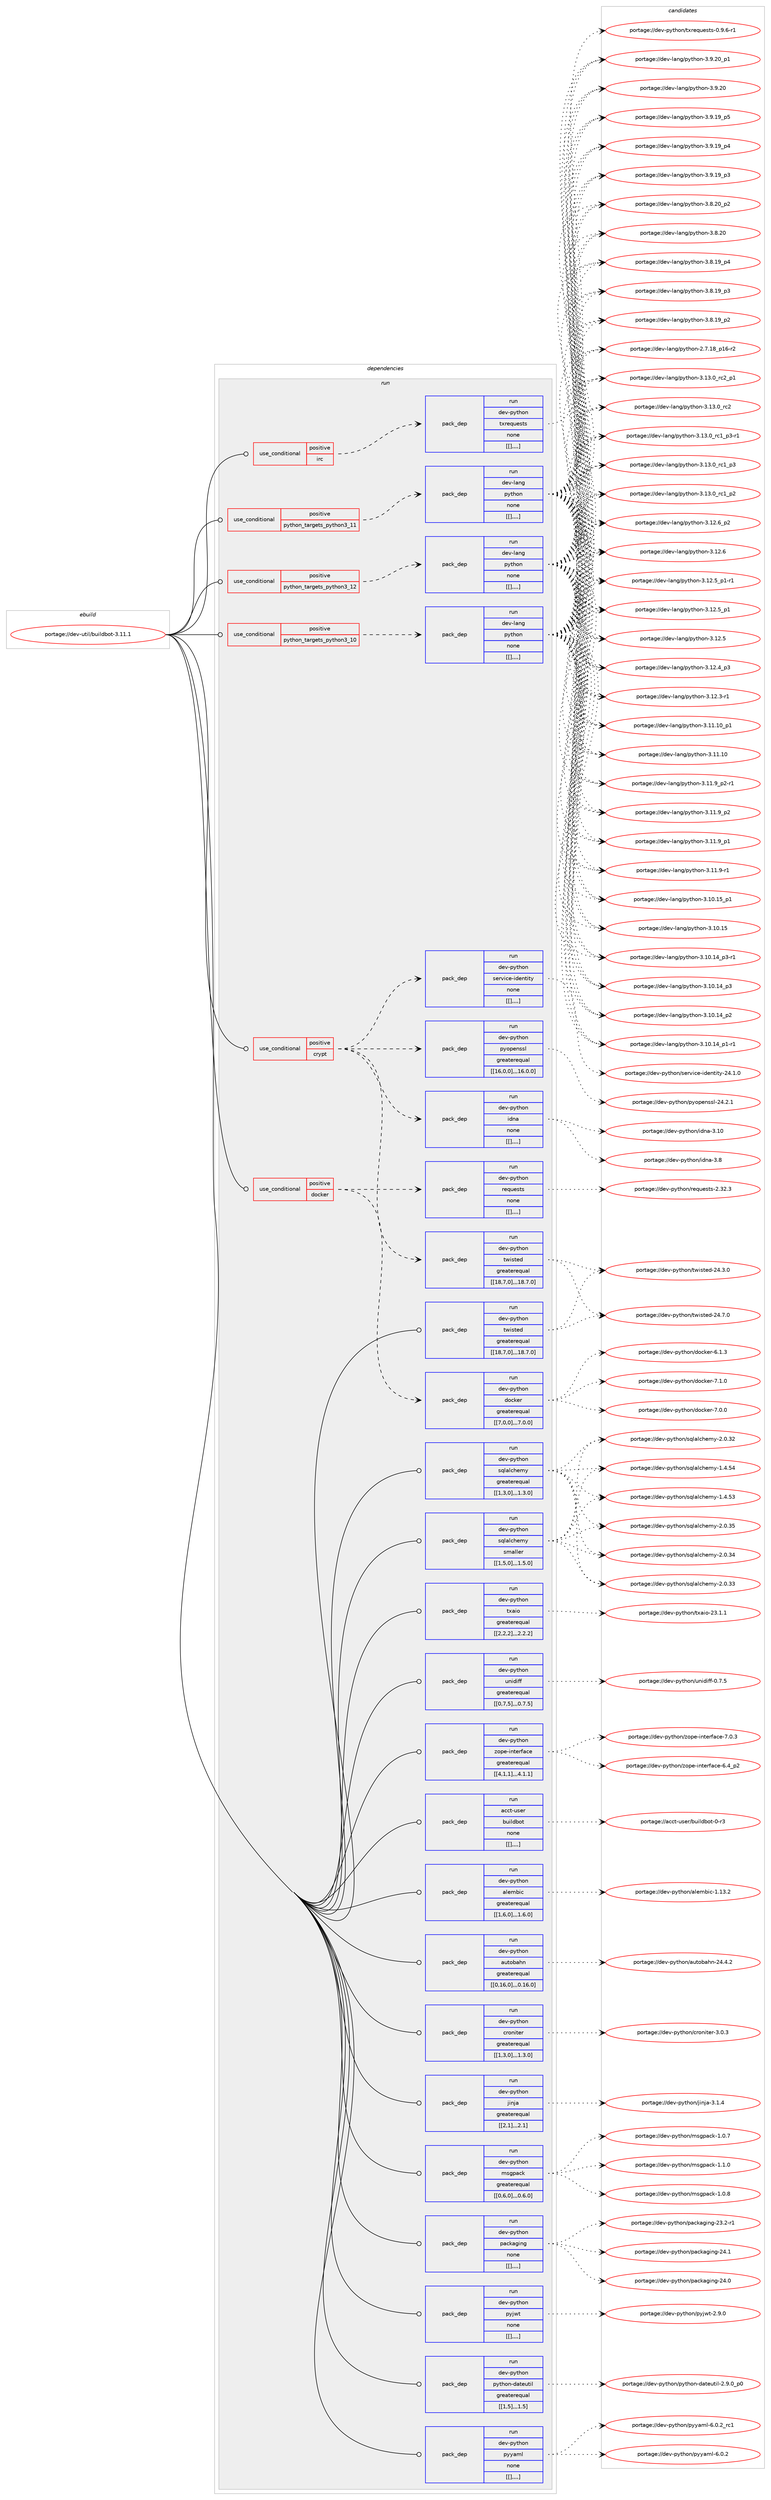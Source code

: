 digraph prolog {

# *************
# Graph options
# *************

newrank=true;
concentrate=true;
compound=true;
graph [rankdir=LR,fontname=Helvetica,fontsize=10,ranksep=1.5];#, ranksep=2.5, nodesep=0.2];
edge  [arrowhead=vee];
node  [fontname=Helvetica,fontsize=10];

# **********
# The ebuild
# **********

subgraph cluster_leftcol {
color=gray;
label=<<i>ebuild</i>>;
id [label="portage://dev-util/buildbot-3.11.1", color=red, width=4, href="../dev-util/buildbot-3.11.1.svg"];
}

# ****************
# The dependencies
# ****************

subgraph cluster_midcol {
color=gray;
label=<<i>dependencies</i>>;
subgraph cluster_compile {
fillcolor="#eeeeee";
style=filled;
label=<<i>compile</i>>;
}
subgraph cluster_compileandrun {
fillcolor="#eeeeee";
style=filled;
label=<<i>compile and run</i>>;
}
subgraph cluster_run {
fillcolor="#eeeeee";
style=filled;
label=<<i>run</i>>;
subgraph cond61872 {
dependency216106 [label=<<TABLE BORDER="0" CELLBORDER="1" CELLSPACING="0" CELLPADDING="4"><TR><TD ROWSPAN="3" CELLPADDING="10">use_conditional</TD></TR><TR><TD>positive</TD></TR><TR><TD>crypt</TD></TR></TABLE>>, shape=none, color=red];
subgraph pack152838 {
dependency216107 [label=<<TABLE BORDER="0" CELLBORDER="1" CELLSPACING="0" CELLPADDING="4" WIDTH="220"><TR><TD ROWSPAN="6" CELLPADDING="30">pack_dep</TD></TR><TR><TD WIDTH="110">run</TD></TR><TR><TD>dev-python</TD></TR><TR><TD>pyopenssl</TD></TR><TR><TD>greaterequal</TD></TR><TR><TD>[[16,0,0],,,16.0.0]</TD></TR></TABLE>>, shape=none, color=blue];
}
dependency216106:e -> dependency216107:w [weight=20,style="dashed",arrowhead="vee"];
subgraph pack152839 {
dependency216108 [label=<<TABLE BORDER="0" CELLBORDER="1" CELLSPACING="0" CELLPADDING="4" WIDTH="220"><TR><TD ROWSPAN="6" CELLPADDING="30">pack_dep</TD></TR><TR><TD WIDTH="110">run</TD></TR><TR><TD>dev-python</TD></TR><TR><TD>service-identity</TD></TR><TR><TD>none</TD></TR><TR><TD>[[],,,,]</TD></TR></TABLE>>, shape=none, color=blue];
}
dependency216106:e -> dependency216108:w [weight=20,style="dashed",arrowhead="vee"];
subgraph pack152840 {
dependency216109 [label=<<TABLE BORDER="0" CELLBORDER="1" CELLSPACING="0" CELLPADDING="4" WIDTH="220"><TR><TD ROWSPAN="6" CELLPADDING="30">pack_dep</TD></TR><TR><TD WIDTH="110">run</TD></TR><TR><TD>dev-python</TD></TR><TR><TD>twisted</TD></TR><TR><TD>greaterequal</TD></TR><TR><TD>[[18,7,0],,,18.7.0]</TD></TR></TABLE>>, shape=none, color=blue];
}
dependency216106:e -> dependency216109:w [weight=20,style="dashed",arrowhead="vee"];
subgraph pack152841 {
dependency216110 [label=<<TABLE BORDER="0" CELLBORDER="1" CELLSPACING="0" CELLPADDING="4" WIDTH="220"><TR><TD ROWSPAN="6" CELLPADDING="30">pack_dep</TD></TR><TR><TD WIDTH="110">run</TD></TR><TR><TD>dev-python</TD></TR><TR><TD>idna</TD></TR><TR><TD>none</TD></TR><TR><TD>[[],,,,]</TD></TR></TABLE>>, shape=none, color=blue];
}
dependency216106:e -> dependency216110:w [weight=20,style="dashed",arrowhead="vee"];
}
id:e -> dependency216106:w [weight=20,style="solid",arrowhead="odot"];
subgraph cond61873 {
dependency216111 [label=<<TABLE BORDER="0" CELLBORDER="1" CELLSPACING="0" CELLPADDING="4"><TR><TD ROWSPAN="3" CELLPADDING="10">use_conditional</TD></TR><TR><TD>positive</TD></TR><TR><TD>docker</TD></TR></TABLE>>, shape=none, color=red];
subgraph pack152842 {
dependency216112 [label=<<TABLE BORDER="0" CELLBORDER="1" CELLSPACING="0" CELLPADDING="4" WIDTH="220"><TR><TD ROWSPAN="6" CELLPADDING="30">pack_dep</TD></TR><TR><TD WIDTH="110">run</TD></TR><TR><TD>dev-python</TD></TR><TR><TD>docker</TD></TR><TR><TD>greaterequal</TD></TR><TR><TD>[[7,0,0],,,7.0.0]</TD></TR></TABLE>>, shape=none, color=blue];
}
dependency216111:e -> dependency216112:w [weight=20,style="dashed",arrowhead="vee"];
subgraph pack152843 {
dependency216113 [label=<<TABLE BORDER="0" CELLBORDER="1" CELLSPACING="0" CELLPADDING="4" WIDTH="220"><TR><TD ROWSPAN="6" CELLPADDING="30">pack_dep</TD></TR><TR><TD WIDTH="110">run</TD></TR><TR><TD>dev-python</TD></TR><TR><TD>requests</TD></TR><TR><TD>none</TD></TR><TR><TD>[[],,,,]</TD></TR></TABLE>>, shape=none, color=blue];
}
dependency216111:e -> dependency216113:w [weight=20,style="dashed",arrowhead="vee"];
}
id:e -> dependency216111:w [weight=20,style="solid",arrowhead="odot"];
subgraph cond61874 {
dependency216114 [label=<<TABLE BORDER="0" CELLBORDER="1" CELLSPACING="0" CELLPADDING="4"><TR><TD ROWSPAN="3" CELLPADDING="10">use_conditional</TD></TR><TR><TD>positive</TD></TR><TR><TD>irc</TD></TR></TABLE>>, shape=none, color=red];
subgraph pack152844 {
dependency216115 [label=<<TABLE BORDER="0" CELLBORDER="1" CELLSPACING="0" CELLPADDING="4" WIDTH="220"><TR><TD ROWSPAN="6" CELLPADDING="30">pack_dep</TD></TR><TR><TD WIDTH="110">run</TD></TR><TR><TD>dev-python</TD></TR><TR><TD>txrequests</TD></TR><TR><TD>none</TD></TR><TR><TD>[[],,,,]</TD></TR></TABLE>>, shape=none, color=blue];
}
dependency216114:e -> dependency216115:w [weight=20,style="dashed",arrowhead="vee"];
}
id:e -> dependency216114:w [weight=20,style="solid",arrowhead="odot"];
subgraph cond61875 {
dependency216116 [label=<<TABLE BORDER="0" CELLBORDER="1" CELLSPACING="0" CELLPADDING="4"><TR><TD ROWSPAN="3" CELLPADDING="10">use_conditional</TD></TR><TR><TD>positive</TD></TR><TR><TD>python_targets_python3_10</TD></TR></TABLE>>, shape=none, color=red];
subgraph pack152845 {
dependency216117 [label=<<TABLE BORDER="0" CELLBORDER="1" CELLSPACING="0" CELLPADDING="4" WIDTH="220"><TR><TD ROWSPAN="6" CELLPADDING="30">pack_dep</TD></TR><TR><TD WIDTH="110">run</TD></TR><TR><TD>dev-lang</TD></TR><TR><TD>python</TD></TR><TR><TD>none</TD></TR><TR><TD>[[],,,,]</TD></TR></TABLE>>, shape=none, color=blue];
}
dependency216116:e -> dependency216117:w [weight=20,style="dashed",arrowhead="vee"];
}
id:e -> dependency216116:w [weight=20,style="solid",arrowhead="odot"];
subgraph cond61876 {
dependency216118 [label=<<TABLE BORDER="0" CELLBORDER="1" CELLSPACING="0" CELLPADDING="4"><TR><TD ROWSPAN="3" CELLPADDING="10">use_conditional</TD></TR><TR><TD>positive</TD></TR><TR><TD>python_targets_python3_11</TD></TR></TABLE>>, shape=none, color=red];
subgraph pack152846 {
dependency216119 [label=<<TABLE BORDER="0" CELLBORDER="1" CELLSPACING="0" CELLPADDING="4" WIDTH="220"><TR><TD ROWSPAN="6" CELLPADDING="30">pack_dep</TD></TR><TR><TD WIDTH="110">run</TD></TR><TR><TD>dev-lang</TD></TR><TR><TD>python</TD></TR><TR><TD>none</TD></TR><TR><TD>[[],,,,]</TD></TR></TABLE>>, shape=none, color=blue];
}
dependency216118:e -> dependency216119:w [weight=20,style="dashed",arrowhead="vee"];
}
id:e -> dependency216118:w [weight=20,style="solid",arrowhead="odot"];
subgraph cond61877 {
dependency216120 [label=<<TABLE BORDER="0" CELLBORDER="1" CELLSPACING="0" CELLPADDING="4"><TR><TD ROWSPAN="3" CELLPADDING="10">use_conditional</TD></TR><TR><TD>positive</TD></TR><TR><TD>python_targets_python3_12</TD></TR></TABLE>>, shape=none, color=red];
subgraph pack152847 {
dependency216121 [label=<<TABLE BORDER="0" CELLBORDER="1" CELLSPACING="0" CELLPADDING="4" WIDTH="220"><TR><TD ROWSPAN="6" CELLPADDING="30">pack_dep</TD></TR><TR><TD WIDTH="110">run</TD></TR><TR><TD>dev-lang</TD></TR><TR><TD>python</TD></TR><TR><TD>none</TD></TR><TR><TD>[[],,,,]</TD></TR></TABLE>>, shape=none, color=blue];
}
dependency216120:e -> dependency216121:w [weight=20,style="dashed",arrowhead="vee"];
}
id:e -> dependency216120:w [weight=20,style="solid",arrowhead="odot"];
subgraph pack152848 {
dependency216122 [label=<<TABLE BORDER="0" CELLBORDER="1" CELLSPACING="0" CELLPADDING="4" WIDTH="220"><TR><TD ROWSPAN="6" CELLPADDING="30">pack_dep</TD></TR><TR><TD WIDTH="110">run</TD></TR><TR><TD>acct-user</TD></TR><TR><TD>buildbot</TD></TR><TR><TD>none</TD></TR><TR><TD>[[],,,,]</TD></TR></TABLE>>, shape=none, color=blue];
}
id:e -> dependency216122:w [weight=20,style="solid",arrowhead="odot"];
subgraph pack152849 {
dependency216123 [label=<<TABLE BORDER="0" CELLBORDER="1" CELLSPACING="0" CELLPADDING="4" WIDTH="220"><TR><TD ROWSPAN="6" CELLPADDING="30">pack_dep</TD></TR><TR><TD WIDTH="110">run</TD></TR><TR><TD>dev-python</TD></TR><TR><TD>alembic</TD></TR><TR><TD>greaterequal</TD></TR><TR><TD>[[1,6,0],,,1.6.0]</TD></TR></TABLE>>, shape=none, color=blue];
}
id:e -> dependency216123:w [weight=20,style="solid",arrowhead="odot"];
subgraph pack152850 {
dependency216124 [label=<<TABLE BORDER="0" CELLBORDER="1" CELLSPACING="0" CELLPADDING="4" WIDTH="220"><TR><TD ROWSPAN="6" CELLPADDING="30">pack_dep</TD></TR><TR><TD WIDTH="110">run</TD></TR><TR><TD>dev-python</TD></TR><TR><TD>autobahn</TD></TR><TR><TD>greaterequal</TD></TR><TR><TD>[[0,16,0],,,0.16.0]</TD></TR></TABLE>>, shape=none, color=blue];
}
id:e -> dependency216124:w [weight=20,style="solid",arrowhead="odot"];
subgraph pack152851 {
dependency216125 [label=<<TABLE BORDER="0" CELLBORDER="1" CELLSPACING="0" CELLPADDING="4" WIDTH="220"><TR><TD ROWSPAN="6" CELLPADDING="30">pack_dep</TD></TR><TR><TD WIDTH="110">run</TD></TR><TR><TD>dev-python</TD></TR><TR><TD>croniter</TD></TR><TR><TD>greaterequal</TD></TR><TR><TD>[[1,3,0],,,1.3.0]</TD></TR></TABLE>>, shape=none, color=blue];
}
id:e -> dependency216125:w [weight=20,style="solid",arrowhead="odot"];
subgraph pack152852 {
dependency216126 [label=<<TABLE BORDER="0" CELLBORDER="1" CELLSPACING="0" CELLPADDING="4" WIDTH="220"><TR><TD ROWSPAN="6" CELLPADDING="30">pack_dep</TD></TR><TR><TD WIDTH="110">run</TD></TR><TR><TD>dev-python</TD></TR><TR><TD>jinja</TD></TR><TR><TD>greaterequal</TD></TR><TR><TD>[[2,1],,,2.1]</TD></TR></TABLE>>, shape=none, color=blue];
}
id:e -> dependency216126:w [weight=20,style="solid",arrowhead="odot"];
subgraph pack152853 {
dependency216127 [label=<<TABLE BORDER="0" CELLBORDER="1" CELLSPACING="0" CELLPADDING="4" WIDTH="220"><TR><TD ROWSPAN="6" CELLPADDING="30">pack_dep</TD></TR><TR><TD WIDTH="110">run</TD></TR><TR><TD>dev-python</TD></TR><TR><TD>msgpack</TD></TR><TR><TD>greaterequal</TD></TR><TR><TD>[[0,6,0],,,0.6.0]</TD></TR></TABLE>>, shape=none, color=blue];
}
id:e -> dependency216127:w [weight=20,style="solid",arrowhead="odot"];
subgraph pack152854 {
dependency216128 [label=<<TABLE BORDER="0" CELLBORDER="1" CELLSPACING="0" CELLPADDING="4" WIDTH="220"><TR><TD ROWSPAN="6" CELLPADDING="30">pack_dep</TD></TR><TR><TD WIDTH="110">run</TD></TR><TR><TD>dev-python</TD></TR><TR><TD>packaging</TD></TR><TR><TD>none</TD></TR><TR><TD>[[],,,,]</TD></TR></TABLE>>, shape=none, color=blue];
}
id:e -> dependency216128:w [weight=20,style="solid",arrowhead="odot"];
subgraph pack152855 {
dependency216129 [label=<<TABLE BORDER="0" CELLBORDER="1" CELLSPACING="0" CELLPADDING="4" WIDTH="220"><TR><TD ROWSPAN="6" CELLPADDING="30">pack_dep</TD></TR><TR><TD WIDTH="110">run</TD></TR><TR><TD>dev-python</TD></TR><TR><TD>pyjwt</TD></TR><TR><TD>none</TD></TR><TR><TD>[[],,,,]</TD></TR></TABLE>>, shape=none, color=blue];
}
id:e -> dependency216129:w [weight=20,style="solid",arrowhead="odot"];
subgraph pack152856 {
dependency216130 [label=<<TABLE BORDER="0" CELLBORDER="1" CELLSPACING="0" CELLPADDING="4" WIDTH="220"><TR><TD ROWSPAN="6" CELLPADDING="30">pack_dep</TD></TR><TR><TD WIDTH="110">run</TD></TR><TR><TD>dev-python</TD></TR><TR><TD>python-dateutil</TD></TR><TR><TD>greaterequal</TD></TR><TR><TD>[[1,5],,,1.5]</TD></TR></TABLE>>, shape=none, color=blue];
}
id:e -> dependency216130:w [weight=20,style="solid",arrowhead="odot"];
subgraph pack152857 {
dependency216131 [label=<<TABLE BORDER="0" CELLBORDER="1" CELLSPACING="0" CELLPADDING="4" WIDTH="220"><TR><TD ROWSPAN="6" CELLPADDING="30">pack_dep</TD></TR><TR><TD WIDTH="110">run</TD></TR><TR><TD>dev-python</TD></TR><TR><TD>pyyaml</TD></TR><TR><TD>none</TD></TR><TR><TD>[[],,,,]</TD></TR></TABLE>>, shape=none, color=blue];
}
id:e -> dependency216131:w [weight=20,style="solid",arrowhead="odot"];
subgraph pack152858 {
dependency216132 [label=<<TABLE BORDER="0" CELLBORDER="1" CELLSPACING="0" CELLPADDING="4" WIDTH="220"><TR><TD ROWSPAN="6" CELLPADDING="30">pack_dep</TD></TR><TR><TD WIDTH="110">run</TD></TR><TR><TD>dev-python</TD></TR><TR><TD>sqlalchemy</TD></TR><TR><TD>greaterequal</TD></TR><TR><TD>[[1,3,0],,,1.3.0]</TD></TR></TABLE>>, shape=none, color=blue];
}
id:e -> dependency216132:w [weight=20,style="solid",arrowhead="odot"];
subgraph pack152859 {
dependency216133 [label=<<TABLE BORDER="0" CELLBORDER="1" CELLSPACING="0" CELLPADDING="4" WIDTH="220"><TR><TD ROWSPAN="6" CELLPADDING="30">pack_dep</TD></TR><TR><TD WIDTH="110">run</TD></TR><TR><TD>dev-python</TD></TR><TR><TD>sqlalchemy</TD></TR><TR><TD>smaller</TD></TR><TR><TD>[[1,5,0],,,1.5.0]</TD></TR></TABLE>>, shape=none, color=blue];
}
id:e -> dependency216133:w [weight=20,style="solid",arrowhead="odot"];
subgraph pack152860 {
dependency216134 [label=<<TABLE BORDER="0" CELLBORDER="1" CELLSPACING="0" CELLPADDING="4" WIDTH="220"><TR><TD ROWSPAN="6" CELLPADDING="30">pack_dep</TD></TR><TR><TD WIDTH="110">run</TD></TR><TR><TD>dev-python</TD></TR><TR><TD>twisted</TD></TR><TR><TD>greaterequal</TD></TR><TR><TD>[[18,7,0],,,18.7.0]</TD></TR></TABLE>>, shape=none, color=blue];
}
id:e -> dependency216134:w [weight=20,style="solid",arrowhead="odot"];
subgraph pack152861 {
dependency216135 [label=<<TABLE BORDER="0" CELLBORDER="1" CELLSPACING="0" CELLPADDING="4" WIDTH="220"><TR><TD ROWSPAN="6" CELLPADDING="30">pack_dep</TD></TR><TR><TD WIDTH="110">run</TD></TR><TR><TD>dev-python</TD></TR><TR><TD>txaio</TD></TR><TR><TD>greaterequal</TD></TR><TR><TD>[[2,2,2],,,2.2.2]</TD></TR></TABLE>>, shape=none, color=blue];
}
id:e -> dependency216135:w [weight=20,style="solid",arrowhead="odot"];
subgraph pack152862 {
dependency216136 [label=<<TABLE BORDER="0" CELLBORDER="1" CELLSPACING="0" CELLPADDING="4" WIDTH="220"><TR><TD ROWSPAN="6" CELLPADDING="30">pack_dep</TD></TR><TR><TD WIDTH="110">run</TD></TR><TR><TD>dev-python</TD></TR><TR><TD>unidiff</TD></TR><TR><TD>greaterequal</TD></TR><TR><TD>[[0,7,5],,,0.7.5]</TD></TR></TABLE>>, shape=none, color=blue];
}
id:e -> dependency216136:w [weight=20,style="solid",arrowhead="odot"];
subgraph pack152863 {
dependency216137 [label=<<TABLE BORDER="0" CELLBORDER="1" CELLSPACING="0" CELLPADDING="4" WIDTH="220"><TR><TD ROWSPAN="6" CELLPADDING="30">pack_dep</TD></TR><TR><TD WIDTH="110">run</TD></TR><TR><TD>dev-python</TD></TR><TR><TD>zope-interface</TD></TR><TR><TD>greaterequal</TD></TR><TR><TD>[[4,1,1],,,4.1.1]</TD></TR></TABLE>>, shape=none, color=blue];
}
id:e -> dependency216137:w [weight=20,style="solid",arrowhead="odot"];
}
}

# **************
# The candidates
# **************

subgraph cluster_choices {
rank=same;
color=gray;
label=<<i>candidates</i>>;

subgraph choice152838 {
color=black;
nodesep=1;
choice100101118451121211161041111104711212111111210111011511510845505246504649 [label="portage://dev-python/pyopenssl-24.2.1", color=red, width=4,href="../dev-python/pyopenssl-24.2.1.svg"];
dependency216107:e -> choice100101118451121211161041111104711212111111210111011511510845505246504649:w [style=dotted,weight="100"];
}
subgraph choice152839 {
color=black;
nodesep=1;
choice1001011184511212111610411111047115101114118105991014510510010111011610511612145505246494648 [label="portage://dev-python/service-identity-24.1.0", color=red, width=4,href="../dev-python/service-identity-24.1.0.svg"];
dependency216108:e -> choice1001011184511212111610411111047115101114118105991014510510010111011610511612145505246494648:w [style=dotted,weight="100"];
}
subgraph choice152840 {
color=black;
nodesep=1;
choice100101118451121211161041111104711611910511511610110045505246554648 [label="portage://dev-python/twisted-24.7.0", color=red, width=4,href="../dev-python/twisted-24.7.0.svg"];
choice100101118451121211161041111104711611910511511610110045505246514648 [label="portage://dev-python/twisted-24.3.0", color=red, width=4,href="../dev-python/twisted-24.3.0.svg"];
dependency216109:e -> choice100101118451121211161041111104711611910511511610110045505246554648:w [style=dotted,weight="100"];
dependency216109:e -> choice100101118451121211161041111104711611910511511610110045505246514648:w [style=dotted,weight="100"];
}
subgraph choice152841 {
color=black;
nodesep=1;
choice1001011184511212111610411111047105100110974551464948 [label="portage://dev-python/idna-3.10", color=red, width=4,href="../dev-python/idna-3.10.svg"];
choice10010111845112121116104111110471051001109745514656 [label="portage://dev-python/idna-3.8", color=red, width=4,href="../dev-python/idna-3.8.svg"];
dependency216110:e -> choice1001011184511212111610411111047105100110974551464948:w [style=dotted,weight="100"];
dependency216110:e -> choice10010111845112121116104111110471051001109745514656:w [style=dotted,weight="100"];
}
subgraph choice152842 {
color=black;
nodesep=1;
choice100101118451121211161041111104710011199107101114455546494648 [label="portage://dev-python/docker-7.1.0", color=red, width=4,href="../dev-python/docker-7.1.0.svg"];
choice100101118451121211161041111104710011199107101114455546484648 [label="portage://dev-python/docker-7.0.0", color=red, width=4,href="../dev-python/docker-7.0.0.svg"];
choice100101118451121211161041111104710011199107101114455446494651 [label="portage://dev-python/docker-6.1.3", color=red, width=4,href="../dev-python/docker-6.1.3.svg"];
dependency216112:e -> choice100101118451121211161041111104710011199107101114455546494648:w [style=dotted,weight="100"];
dependency216112:e -> choice100101118451121211161041111104710011199107101114455546484648:w [style=dotted,weight="100"];
dependency216112:e -> choice100101118451121211161041111104710011199107101114455446494651:w [style=dotted,weight="100"];
}
subgraph choice152843 {
color=black;
nodesep=1;
choice100101118451121211161041111104711410111311710111511611545504651504651 [label="portage://dev-python/requests-2.32.3", color=red, width=4,href="../dev-python/requests-2.32.3.svg"];
dependency216113:e -> choice100101118451121211161041111104711410111311710111511611545504651504651:w [style=dotted,weight="100"];
}
subgraph choice152844 {
color=black;
nodesep=1;
choice10010111845112121116104111110471161201141011131171011151161154548465746544511449 [label="portage://dev-python/txrequests-0.9.6-r1", color=red, width=4,href="../dev-python/txrequests-0.9.6-r1.svg"];
dependency216115:e -> choice10010111845112121116104111110471161201141011131171011151161154548465746544511449:w [style=dotted,weight="100"];
}
subgraph choice152845 {
color=black;
nodesep=1;
choice100101118451089711010347112121116104111110455146495146489511499509511249 [label="portage://dev-lang/python-3.13.0_rc2_p1", color=red, width=4,href="../dev-lang/python-3.13.0_rc2_p1.svg"];
choice10010111845108971101034711212111610411111045514649514648951149950 [label="portage://dev-lang/python-3.13.0_rc2", color=red, width=4,href="../dev-lang/python-3.13.0_rc2.svg"];
choice1001011184510897110103471121211161041111104551464951464895114994995112514511449 [label="portage://dev-lang/python-3.13.0_rc1_p3-r1", color=red, width=4,href="../dev-lang/python-3.13.0_rc1_p3-r1.svg"];
choice100101118451089711010347112121116104111110455146495146489511499499511251 [label="portage://dev-lang/python-3.13.0_rc1_p3", color=red, width=4,href="../dev-lang/python-3.13.0_rc1_p3.svg"];
choice100101118451089711010347112121116104111110455146495146489511499499511250 [label="portage://dev-lang/python-3.13.0_rc1_p2", color=red, width=4,href="../dev-lang/python-3.13.0_rc1_p2.svg"];
choice100101118451089711010347112121116104111110455146495046549511250 [label="portage://dev-lang/python-3.12.6_p2", color=red, width=4,href="../dev-lang/python-3.12.6_p2.svg"];
choice10010111845108971101034711212111610411111045514649504654 [label="portage://dev-lang/python-3.12.6", color=red, width=4,href="../dev-lang/python-3.12.6.svg"];
choice1001011184510897110103471121211161041111104551464950465395112494511449 [label="portage://dev-lang/python-3.12.5_p1-r1", color=red, width=4,href="../dev-lang/python-3.12.5_p1-r1.svg"];
choice100101118451089711010347112121116104111110455146495046539511249 [label="portage://dev-lang/python-3.12.5_p1", color=red, width=4,href="../dev-lang/python-3.12.5_p1.svg"];
choice10010111845108971101034711212111610411111045514649504653 [label="portage://dev-lang/python-3.12.5", color=red, width=4,href="../dev-lang/python-3.12.5.svg"];
choice100101118451089711010347112121116104111110455146495046529511251 [label="portage://dev-lang/python-3.12.4_p3", color=red, width=4,href="../dev-lang/python-3.12.4_p3.svg"];
choice100101118451089711010347112121116104111110455146495046514511449 [label="portage://dev-lang/python-3.12.3-r1", color=red, width=4,href="../dev-lang/python-3.12.3-r1.svg"];
choice10010111845108971101034711212111610411111045514649494649489511249 [label="portage://dev-lang/python-3.11.10_p1", color=red, width=4,href="../dev-lang/python-3.11.10_p1.svg"];
choice1001011184510897110103471121211161041111104551464949464948 [label="portage://dev-lang/python-3.11.10", color=red, width=4,href="../dev-lang/python-3.11.10.svg"];
choice1001011184510897110103471121211161041111104551464949465795112504511449 [label="portage://dev-lang/python-3.11.9_p2-r1", color=red, width=4,href="../dev-lang/python-3.11.9_p2-r1.svg"];
choice100101118451089711010347112121116104111110455146494946579511250 [label="portage://dev-lang/python-3.11.9_p2", color=red, width=4,href="../dev-lang/python-3.11.9_p2.svg"];
choice100101118451089711010347112121116104111110455146494946579511249 [label="portage://dev-lang/python-3.11.9_p1", color=red, width=4,href="../dev-lang/python-3.11.9_p1.svg"];
choice100101118451089711010347112121116104111110455146494946574511449 [label="portage://dev-lang/python-3.11.9-r1", color=red, width=4,href="../dev-lang/python-3.11.9-r1.svg"];
choice10010111845108971101034711212111610411111045514649484649539511249 [label="portage://dev-lang/python-3.10.15_p1", color=red, width=4,href="../dev-lang/python-3.10.15_p1.svg"];
choice1001011184510897110103471121211161041111104551464948464953 [label="portage://dev-lang/python-3.10.15", color=red, width=4,href="../dev-lang/python-3.10.15.svg"];
choice100101118451089711010347112121116104111110455146494846495295112514511449 [label="portage://dev-lang/python-3.10.14_p3-r1", color=red, width=4,href="../dev-lang/python-3.10.14_p3-r1.svg"];
choice10010111845108971101034711212111610411111045514649484649529511251 [label="portage://dev-lang/python-3.10.14_p3", color=red, width=4,href="../dev-lang/python-3.10.14_p3.svg"];
choice10010111845108971101034711212111610411111045514649484649529511250 [label="portage://dev-lang/python-3.10.14_p2", color=red, width=4,href="../dev-lang/python-3.10.14_p2.svg"];
choice100101118451089711010347112121116104111110455146494846495295112494511449 [label="portage://dev-lang/python-3.10.14_p1-r1", color=red, width=4,href="../dev-lang/python-3.10.14_p1-r1.svg"];
choice100101118451089711010347112121116104111110455146574650489511249 [label="portage://dev-lang/python-3.9.20_p1", color=red, width=4,href="../dev-lang/python-3.9.20_p1.svg"];
choice10010111845108971101034711212111610411111045514657465048 [label="portage://dev-lang/python-3.9.20", color=red, width=4,href="../dev-lang/python-3.9.20.svg"];
choice100101118451089711010347112121116104111110455146574649579511253 [label="portage://dev-lang/python-3.9.19_p5", color=red, width=4,href="../dev-lang/python-3.9.19_p5.svg"];
choice100101118451089711010347112121116104111110455146574649579511252 [label="portage://dev-lang/python-3.9.19_p4", color=red, width=4,href="../dev-lang/python-3.9.19_p4.svg"];
choice100101118451089711010347112121116104111110455146574649579511251 [label="portage://dev-lang/python-3.9.19_p3", color=red, width=4,href="../dev-lang/python-3.9.19_p3.svg"];
choice100101118451089711010347112121116104111110455146564650489511250 [label="portage://dev-lang/python-3.8.20_p2", color=red, width=4,href="../dev-lang/python-3.8.20_p2.svg"];
choice10010111845108971101034711212111610411111045514656465048 [label="portage://dev-lang/python-3.8.20", color=red, width=4,href="../dev-lang/python-3.8.20.svg"];
choice100101118451089711010347112121116104111110455146564649579511252 [label="portage://dev-lang/python-3.8.19_p4", color=red, width=4,href="../dev-lang/python-3.8.19_p4.svg"];
choice100101118451089711010347112121116104111110455146564649579511251 [label="portage://dev-lang/python-3.8.19_p3", color=red, width=4,href="../dev-lang/python-3.8.19_p3.svg"];
choice100101118451089711010347112121116104111110455146564649579511250 [label="portage://dev-lang/python-3.8.19_p2", color=red, width=4,href="../dev-lang/python-3.8.19_p2.svg"];
choice100101118451089711010347112121116104111110455046554649569511249544511450 [label="portage://dev-lang/python-2.7.18_p16-r2", color=red, width=4,href="../dev-lang/python-2.7.18_p16-r2.svg"];
dependency216117:e -> choice100101118451089711010347112121116104111110455146495146489511499509511249:w [style=dotted,weight="100"];
dependency216117:e -> choice10010111845108971101034711212111610411111045514649514648951149950:w [style=dotted,weight="100"];
dependency216117:e -> choice1001011184510897110103471121211161041111104551464951464895114994995112514511449:w [style=dotted,weight="100"];
dependency216117:e -> choice100101118451089711010347112121116104111110455146495146489511499499511251:w [style=dotted,weight="100"];
dependency216117:e -> choice100101118451089711010347112121116104111110455146495146489511499499511250:w [style=dotted,weight="100"];
dependency216117:e -> choice100101118451089711010347112121116104111110455146495046549511250:w [style=dotted,weight="100"];
dependency216117:e -> choice10010111845108971101034711212111610411111045514649504654:w [style=dotted,weight="100"];
dependency216117:e -> choice1001011184510897110103471121211161041111104551464950465395112494511449:w [style=dotted,weight="100"];
dependency216117:e -> choice100101118451089711010347112121116104111110455146495046539511249:w [style=dotted,weight="100"];
dependency216117:e -> choice10010111845108971101034711212111610411111045514649504653:w [style=dotted,weight="100"];
dependency216117:e -> choice100101118451089711010347112121116104111110455146495046529511251:w [style=dotted,weight="100"];
dependency216117:e -> choice100101118451089711010347112121116104111110455146495046514511449:w [style=dotted,weight="100"];
dependency216117:e -> choice10010111845108971101034711212111610411111045514649494649489511249:w [style=dotted,weight="100"];
dependency216117:e -> choice1001011184510897110103471121211161041111104551464949464948:w [style=dotted,weight="100"];
dependency216117:e -> choice1001011184510897110103471121211161041111104551464949465795112504511449:w [style=dotted,weight="100"];
dependency216117:e -> choice100101118451089711010347112121116104111110455146494946579511250:w [style=dotted,weight="100"];
dependency216117:e -> choice100101118451089711010347112121116104111110455146494946579511249:w [style=dotted,weight="100"];
dependency216117:e -> choice100101118451089711010347112121116104111110455146494946574511449:w [style=dotted,weight="100"];
dependency216117:e -> choice10010111845108971101034711212111610411111045514649484649539511249:w [style=dotted,weight="100"];
dependency216117:e -> choice1001011184510897110103471121211161041111104551464948464953:w [style=dotted,weight="100"];
dependency216117:e -> choice100101118451089711010347112121116104111110455146494846495295112514511449:w [style=dotted,weight="100"];
dependency216117:e -> choice10010111845108971101034711212111610411111045514649484649529511251:w [style=dotted,weight="100"];
dependency216117:e -> choice10010111845108971101034711212111610411111045514649484649529511250:w [style=dotted,weight="100"];
dependency216117:e -> choice100101118451089711010347112121116104111110455146494846495295112494511449:w [style=dotted,weight="100"];
dependency216117:e -> choice100101118451089711010347112121116104111110455146574650489511249:w [style=dotted,weight="100"];
dependency216117:e -> choice10010111845108971101034711212111610411111045514657465048:w [style=dotted,weight="100"];
dependency216117:e -> choice100101118451089711010347112121116104111110455146574649579511253:w [style=dotted,weight="100"];
dependency216117:e -> choice100101118451089711010347112121116104111110455146574649579511252:w [style=dotted,weight="100"];
dependency216117:e -> choice100101118451089711010347112121116104111110455146574649579511251:w [style=dotted,weight="100"];
dependency216117:e -> choice100101118451089711010347112121116104111110455146564650489511250:w [style=dotted,weight="100"];
dependency216117:e -> choice10010111845108971101034711212111610411111045514656465048:w [style=dotted,weight="100"];
dependency216117:e -> choice100101118451089711010347112121116104111110455146564649579511252:w [style=dotted,weight="100"];
dependency216117:e -> choice100101118451089711010347112121116104111110455146564649579511251:w [style=dotted,weight="100"];
dependency216117:e -> choice100101118451089711010347112121116104111110455146564649579511250:w [style=dotted,weight="100"];
dependency216117:e -> choice100101118451089711010347112121116104111110455046554649569511249544511450:w [style=dotted,weight="100"];
}
subgraph choice152846 {
color=black;
nodesep=1;
choice100101118451089711010347112121116104111110455146495146489511499509511249 [label="portage://dev-lang/python-3.13.0_rc2_p1", color=red, width=4,href="../dev-lang/python-3.13.0_rc2_p1.svg"];
choice10010111845108971101034711212111610411111045514649514648951149950 [label="portage://dev-lang/python-3.13.0_rc2", color=red, width=4,href="../dev-lang/python-3.13.0_rc2.svg"];
choice1001011184510897110103471121211161041111104551464951464895114994995112514511449 [label="portage://dev-lang/python-3.13.0_rc1_p3-r1", color=red, width=4,href="../dev-lang/python-3.13.0_rc1_p3-r1.svg"];
choice100101118451089711010347112121116104111110455146495146489511499499511251 [label="portage://dev-lang/python-3.13.0_rc1_p3", color=red, width=4,href="../dev-lang/python-3.13.0_rc1_p3.svg"];
choice100101118451089711010347112121116104111110455146495146489511499499511250 [label="portage://dev-lang/python-3.13.0_rc1_p2", color=red, width=4,href="../dev-lang/python-3.13.0_rc1_p2.svg"];
choice100101118451089711010347112121116104111110455146495046549511250 [label="portage://dev-lang/python-3.12.6_p2", color=red, width=4,href="../dev-lang/python-3.12.6_p2.svg"];
choice10010111845108971101034711212111610411111045514649504654 [label="portage://dev-lang/python-3.12.6", color=red, width=4,href="../dev-lang/python-3.12.6.svg"];
choice1001011184510897110103471121211161041111104551464950465395112494511449 [label="portage://dev-lang/python-3.12.5_p1-r1", color=red, width=4,href="../dev-lang/python-3.12.5_p1-r1.svg"];
choice100101118451089711010347112121116104111110455146495046539511249 [label="portage://dev-lang/python-3.12.5_p1", color=red, width=4,href="../dev-lang/python-3.12.5_p1.svg"];
choice10010111845108971101034711212111610411111045514649504653 [label="portage://dev-lang/python-3.12.5", color=red, width=4,href="../dev-lang/python-3.12.5.svg"];
choice100101118451089711010347112121116104111110455146495046529511251 [label="portage://dev-lang/python-3.12.4_p3", color=red, width=4,href="../dev-lang/python-3.12.4_p3.svg"];
choice100101118451089711010347112121116104111110455146495046514511449 [label="portage://dev-lang/python-3.12.3-r1", color=red, width=4,href="../dev-lang/python-3.12.3-r1.svg"];
choice10010111845108971101034711212111610411111045514649494649489511249 [label="portage://dev-lang/python-3.11.10_p1", color=red, width=4,href="../dev-lang/python-3.11.10_p1.svg"];
choice1001011184510897110103471121211161041111104551464949464948 [label="portage://dev-lang/python-3.11.10", color=red, width=4,href="../dev-lang/python-3.11.10.svg"];
choice1001011184510897110103471121211161041111104551464949465795112504511449 [label="portage://dev-lang/python-3.11.9_p2-r1", color=red, width=4,href="../dev-lang/python-3.11.9_p2-r1.svg"];
choice100101118451089711010347112121116104111110455146494946579511250 [label="portage://dev-lang/python-3.11.9_p2", color=red, width=4,href="../dev-lang/python-3.11.9_p2.svg"];
choice100101118451089711010347112121116104111110455146494946579511249 [label="portage://dev-lang/python-3.11.9_p1", color=red, width=4,href="../dev-lang/python-3.11.9_p1.svg"];
choice100101118451089711010347112121116104111110455146494946574511449 [label="portage://dev-lang/python-3.11.9-r1", color=red, width=4,href="../dev-lang/python-3.11.9-r1.svg"];
choice10010111845108971101034711212111610411111045514649484649539511249 [label="portage://dev-lang/python-3.10.15_p1", color=red, width=4,href="../dev-lang/python-3.10.15_p1.svg"];
choice1001011184510897110103471121211161041111104551464948464953 [label="portage://dev-lang/python-3.10.15", color=red, width=4,href="../dev-lang/python-3.10.15.svg"];
choice100101118451089711010347112121116104111110455146494846495295112514511449 [label="portage://dev-lang/python-3.10.14_p3-r1", color=red, width=4,href="../dev-lang/python-3.10.14_p3-r1.svg"];
choice10010111845108971101034711212111610411111045514649484649529511251 [label="portage://dev-lang/python-3.10.14_p3", color=red, width=4,href="../dev-lang/python-3.10.14_p3.svg"];
choice10010111845108971101034711212111610411111045514649484649529511250 [label="portage://dev-lang/python-3.10.14_p2", color=red, width=4,href="../dev-lang/python-3.10.14_p2.svg"];
choice100101118451089711010347112121116104111110455146494846495295112494511449 [label="portage://dev-lang/python-3.10.14_p1-r1", color=red, width=4,href="../dev-lang/python-3.10.14_p1-r1.svg"];
choice100101118451089711010347112121116104111110455146574650489511249 [label="portage://dev-lang/python-3.9.20_p1", color=red, width=4,href="../dev-lang/python-3.9.20_p1.svg"];
choice10010111845108971101034711212111610411111045514657465048 [label="portage://dev-lang/python-3.9.20", color=red, width=4,href="../dev-lang/python-3.9.20.svg"];
choice100101118451089711010347112121116104111110455146574649579511253 [label="portage://dev-lang/python-3.9.19_p5", color=red, width=4,href="../dev-lang/python-3.9.19_p5.svg"];
choice100101118451089711010347112121116104111110455146574649579511252 [label="portage://dev-lang/python-3.9.19_p4", color=red, width=4,href="../dev-lang/python-3.9.19_p4.svg"];
choice100101118451089711010347112121116104111110455146574649579511251 [label="portage://dev-lang/python-3.9.19_p3", color=red, width=4,href="../dev-lang/python-3.9.19_p3.svg"];
choice100101118451089711010347112121116104111110455146564650489511250 [label="portage://dev-lang/python-3.8.20_p2", color=red, width=4,href="../dev-lang/python-3.8.20_p2.svg"];
choice10010111845108971101034711212111610411111045514656465048 [label="portage://dev-lang/python-3.8.20", color=red, width=4,href="../dev-lang/python-3.8.20.svg"];
choice100101118451089711010347112121116104111110455146564649579511252 [label="portage://dev-lang/python-3.8.19_p4", color=red, width=4,href="../dev-lang/python-3.8.19_p4.svg"];
choice100101118451089711010347112121116104111110455146564649579511251 [label="portage://dev-lang/python-3.8.19_p3", color=red, width=4,href="../dev-lang/python-3.8.19_p3.svg"];
choice100101118451089711010347112121116104111110455146564649579511250 [label="portage://dev-lang/python-3.8.19_p2", color=red, width=4,href="../dev-lang/python-3.8.19_p2.svg"];
choice100101118451089711010347112121116104111110455046554649569511249544511450 [label="portage://dev-lang/python-2.7.18_p16-r2", color=red, width=4,href="../dev-lang/python-2.7.18_p16-r2.svg"];
dependency216119:e -> choice100101118451089711010347112121116104111110455146495146489511499509511249:w [style=dotted,weight="100"];
dependency216119:e -> choice10010111845108971101034711212111610411111045514649514648951149950:w [style=dotted,weight="100"];
dependency216119:e -> choice1001011184510897110103471121211161041111104551464951464895114994995112514511449:w [style=dotted,weight="100"];
dependency216119:e -> choice100101118451089711010347112121116104111110455146495146489511499499511251:w [style=dotted,weight="100"];
dependency216119:e -> choice100101118451089711010347112121116104111110455146495146489511499499511250:w [style=dotted,weight="100"];
dependency216119:e -> choice100101118451089711010347112121116104111110455146495046549511250:w [style=dotted,weight="100"];
dependency216119:e -> choice10010111845108971101034711212111610411111045514649504654:w [style=dotted,weight="100"];
dependency216119:e -> choice1001011184510897110103471121211161041111104551464950465395112494511449:w [style=dotted,weight="100"];
dependency216119:e -> choice100101118451089711010347112121116104111110455146495046539511249:w [style=dotted,weight="100"];
dependency216119:e -> choice10010111845108971101034711212111610411111045514649504653:w [style=dotted,weight="100"];
dependency216119:e -> choice100101118451089711010347112121116104111110455146495046529511251:w [style=dotted,weight="100"];
dependency216119:e -> choice100101118451089711010347112121116104111110455146495046514511449:w [style=dotted,weight="100"];
dependency216119:e -> choice10010111845108971101034711212111610411111045514649494649489511249:w [style=dotted,weight="100"];
dependency216119:e -> choice1001011184510897110103471121211161041111104551464949464948:w [style=dotted,weight="100"];
dependency216119:e -> choice1001011184510897110103471121211161041111104551464949465795112504511449:w [style=dotted,weight="100"];
dependency216119:e -> choice100101118451089711010347112121116104111110455146494946579511250:w [style=dotted,weight="100"];
dependency216119:e -> choice100101118451089711010347112121116104111110455146494946579511249:w [style=dotted,weight="100"];
dependency216119:e -> choice100101118451089711010347112121116104111110455146494946574511449:w [style=dotted,weight="100"];
dependency216119:e -> choice10010111845108971101034711212111610411111045514649484649539511249:w [style=dotted,weight="100"];
dependency216119:e -> choice1001011184510897110103471121211161041111104551464948464953:w [style=dotted,weight="100"];
dependency216119:e -> choice100101118451089711010347112121116104111110455146494846495295112514511449:w [style=dotted,weight="100"];
dependency216119:e -> choice10010111845108971101034711212111610411111045514649484649529511251:w [style=dotted,weight="100"];
dependency216119:e -> choice10010111845108971101034711212111610411111045514649484649529511250:w [style=dotted,weight="100"];
dependency216119:e -> choice100101118451089711010347112121116104111110455146494846495295112494511449:w [style=dotted,weight="100"];
dependency216119:e -> choice100101118451089711010347112121116104111110455146574650489511249:w [style=dotted,weight="100"];
dependency216119:e -> choice10010111845108971101034711212111610411111045514657465048:w [style=dotted,weight="100"];
dependency216119:e -> choice100101118451089711010347112121116104111110455146574649579511253:w [style=dotted,weight="100"];
dependency216119:e -> choice100101118451089711010347112121116104111110455146574649579511252:w [style=dotted,weight="100"];
dependency216119:e -> choice100101118451089711010347112121116104111110455146574649579511251:w [style=dotted,weight="100"];
dependency216119:e -> choice100101118451089711010347112121116104111110455146564650489511250:w [style=dotted,weight="100"];
dependency216119:e -> choice10010111845108971101034711212111610411111045514656465048:w [style=dotted,weight="100"];
dependency216119:e -> choice100101118451089711010347112121116104111110455146564649579511252:w [style=dotted,weight="100"];
dependency216119:e -> choice100101118451089711010347112121116104111110455146564649579511251:w [style=dotted,weight="100"];
dependency216119:e -> choice100101118451089711010347112121116104111110455146564649579511250:w [style=dotted,weight="100"];
dependency216119:e -> choice100101118451089711010347112121116104111110455046554649569511249544511450:w [style=dotted,weight="100"];
}
subgraph choice152847 {
color=black;
nodesep=1;
choice100101118451089711010347112121116104111110455146495146489511499509511249 [label="portage://dev-lang/python-3.13.0_rc2_p1", color=red, width=4,href="../dev-lang/python-3.13.0_rc2_p1.svg"];
choice10010111845108971101034711212111610411111045514649514648951149950 [label="portage://dev-lang/python-3.13.0_rc2", color=red, width=4,href="../dev-lang/python-3.13.0_rc2.svg"];
choice1001011184510897110103471121211161041111104551464951464895114994995112514511449 [label="portage://dev-lang/python-3.13.0_rc1_p3-r1", color=red, width=4,href="../dev-lang/python-3.13.0_rc1_p3-r1.svg"];
choice100101118451089711010347112121116104111110455146495146489511499499511251 [label="portage://dev-lang/python-3.13.0_rc1_p3", color=red, width=4,href="../dev-lang/python-3.13.0_rc1_p3.svg"];
choice100101118451089711010347112121116104111110455146495146489511499499511250 [label="portage://dev-lang/python-3.13.0_rc1_p2", color=red, width=4,href="../dev-lang/python-3.13.0_rc1_p2.svg"];
choice100101118451089711010347112121116104111110455146495046549511250 [label="portage://dev-lang/python-3.12.6_p2", color=red, width=4,href="../dev-lang/python-3.12.6_p2.svg"];
choice10010111845108971101034711212111610411111045514649504654 [label="portage://dev-lang/python-3.12.6", color=red, width=4,href="../dev-lang/python-3.12.6.svg"];
choice1001011184510897110103471121211161041111104551464950465395112494511449 [label="portage://dev-lang/python-3.12.5_p1-r1", color=red, width=4,href="../dev-lang/python-3.12.5_p1-r1.svg"];
choice100101118451089711010347112121116104111110455146495046539511249 [label="portage://dev-lang/python-3.12.5_p1", color=red, width=4,href="../dev-lang/python-3.12.5_p1.svg"];
choice10010111845108971101034711212111610411111045514649504653 [label="portage://dev-lang/python-3.12.5", color=red, width=4,href="../dev-lang/python-3.12.5.svg"];
choice100101118451089711010347112121116104111110455146495046529511251 [label="portage://dev-lang/python-3.12.4_p3", color=red, width=4,href="../dev-lang/python-3.12.4_p3.svg"];
choice100101118451089711010347112121116104111110455146495046514511449 [label="portage://dev-lang/python-3.12.3-r1", color=red, width=4,href="../dev-lang/python-3.12.3-r1.svg"];
choice10010111845108971101034711212111610411111045514649494649489511249 [label="portage://dev-lang/python-3.11.10_p1", color=red, width=4,href="../dev-lang/python-3.11.10_p1.svg"];
choice1001011184510897110103471121211161041111104551464949464948 [label="portage://dev-lang/python-3.11.10", color=red, width=4,href="../dev-lang/python-3.11.10.svg"];
choice1001011184510897110103471121211161041111104551464949465795112504511449 [label="portage://dev-lang/python-3.11.9_p2-r1", color=red, width=4,href="../dev-lang/python-3.11.9_p2-r1.svg"];
choice100101118451089711010347112121116104111110455146494946579511250 [label="portage://dev-lang/python-3.11.9_p2", color=red, width=4,href="../dev-lang/python-3.11.9_p2.svg"];
choice100101118451089711010347112121116104111110455146494946579511249 [label="portage://dev-lang/python-3.11.9_p1", color=red, width=4,href="../dev-lang/python-3.11.9_p1.svg"];
choice100101118451089711010347112121116104111110455146494946574511449 [label="portage://dev-lang/python-3.11.9-r1", color=red, width=4,href="../dev-lang/python-3.11.9-r1.svg"];
choice10010111845108971101034711212111610411111045514649484649539511249 [label="portage://dev-lang/python-3.10.15_p1", color=red, width=4,href="../dev-lang/python-3.10.15_p1.svg"];
choice1001011184510897110103471121211161041111104551464948464953 [label="portage://dev-lang/python-3.10.15", color=red, width=4,href="../dev-lang/python-3.10.15.svg"];
choice100101118451089711010347112121116104111110455146494846495295112514511449 [label="portage://dev-lang/python-3.10.14_p3-r1", color=red, width=4,href="../dev-lang/python-3.10.14_p3-r1.svg"];
choice10010111845108971101034711212111610411111045514649484649529511251 [label="portage://dev-lang/python-3.10.14_p3", color=red, width=4,href="../dev-lang/python-3.10.14_p3.svg"];
choice10010111845108971101034711212111610411111045514649484649529511250 [label="portage://dev-lang/python-3.10.14_p2", color=red, width=4,href="../dev-lang/python-3.10.14_p2.svg"];
choice100101118451089711010347112121116104111110455146494846495295112494511449 [label="portage://dev-lang/python-3.10.14_p1-r1", color=red, width=4,href="../dev-lang/python-3.10.14_p1-r1.svg"];
choice100101118451089711010347112121116104111110455146574650489511249 [label="portage://dev-lang/python-3.9.20_p1", color=red, width=4,href="../dev-lang/python-3.9.20_p1.svg"];
choice10010111845108971101034711212111610411111045514657465048 [label="portage://dev-lang/python-3.9.20", color=red, width=4,href="../dev-lang/python-3.9.20.svg"];
choice100101118451089711010347112121116104111110455146574649579511253 [label="portage://dev-lang/python-3.9.19_p5", color=red, width=4,href="../dev-lang/python-3.9.19_p5.svg"];
choice100101118451089711010347112121116104111110455146574649579511252 [label="portage://dev-lang/python-3.9.19_p4", color=red, width=4,href="../dev-lang/python-3.9.19_p4.svg"];
choice100101118451089711010347112121116104111110455146574649579511251 [label="portage://dev-lang/python-3.9.19_p3", color=red, width=4,href="../dev-lang/python-3.9.19_p3.svg"];
choice100101118451089711010347112121116104111110455146564650489511250 [label="portage://dev-lang/python-3.8.20_p2", color=red, width=4,href="../dev-lang/python-3.8.20_p2.svg"];
choice10010111845108971101034711212111610411111045514656465048 [label="portage://dev-lang/python-3.8.20", color=red, width=4,href="../dev-lang/python-3.8.20.svg"];
choice100101118451089711010347112121116104111110455146564649579511252 [label="portage://dev-lang/python-3.8.19_p4", color=red, width=4,href="../dev-lang/python-3.8.19_p4.svg"];
choice100101118451089711010347112121116104111110455146564649579511251 [label="portage://dev-lang/python-3.8.19_p3", color=red, width=4,href="../dev-lang/python-3.8.19_p3.svg"];
choice100101118451089711010347112121116104111110455146564649579511250 [label="portage://dev-lang/python-3.8.19_p2", color=red, width=4,href="../dev-lang/python-3.8.19_p2.svg"];
choice100101118451089711010347112121116104111110455046554649569511249544511450 [label="portage://dev-lang/python-2.7.18_p16-r2", color=red, width=4,href="../dev-lang/python-2.7.18_p16-r2.svg"];
dependency216121:e -> choice100101118451089711010347112121116104111110455146495146489511499509511249:w [style=dotted,weight="100"];
dependency216121:e -> choice10010111845108971101034711212111610411111045514649514648951149950:w [style=dotted,weight="100"];
dependency216121:e -> choice1001011184510897110103471121211161041111104551464951464895114994995112514511449:w [style=dotted,weight="100"];
dependency216121:e -> choice100101118451089711010347112121116104111110455146495146489511499499511251:w [style=dotted,weight="100"];
dependency216121:e -> choice100101118451089711010347112121116104111110455146495146489511499499511250:w [style=dotted,weight="100"];
dependency216121:e -> choice100101118451089711010347112121116104111110455146495046549511250:w [style=dotted,weight="100"];
dependency216121:e -> choice10010111845108971101034711212111610411111045514649504654:w [style=dotted,weight="100"];
dependency216121:e -> choice1001011184510897110103471121211161041111104551464950465395112494511449:w [style=dotted,weight="100"];
dependency216121:e -> choice100101118451089711010347112121116104111110455146495046539511249:w [style=dotted,weight="100"];
dependency216121:e -> choice10010111845108971101034711212111610411111045514649504653:w [style=dotted,weight="100"];
dependency216121:e -> choice100101118451089711010347112121116104111110455146495046529511251:w [style=dotted,weight="100"];
dependency216121:e -> choice100101118451089711010347112121116104111110455146495046514511449:w [style=dotted,weight="100"];
dependency216121:e -> choice10010111845108971101034711212111610411111045514649494649489511249:w [style=dotted,weight="100"];
dependency216121:e -> choice1001011184510897110103471121211161041111104551464949464948:w [style=dotted,weight="100"];
dependency216121:e -> choice1001011184510897110103471121211161041111104551464949465795112504511449:w [style=dotted,weight="100"];
dependency216121:e -> choice100101118451089711010347112121116104111110455146494946579511250:w [style=dotted,weight="100"];
dependency216121:e -> choice100101118451089711010347112121116104111110455146494946579511249:w [style=dotted,weight="100"];
dependency216121:e -> choice100101118451089711010347112121116104111110455146494946574511449:w [style=dotted,weight="100"];
dependency216121:e -> choice10010111845108971101034711212111610411111045514649484649539511249:w [style=dotted,weight="100"];
dependency216121:e -> choice1001011184510897110103471121211161041111104551464948464953:w [style=dotted,weight="100"];
dependency216121:e -> choice100101118451089711010347112121116104111110455146494846495295112514511449:w [style=dotted,weight="100"];
dependency216121:e -> choice10010111845108971101034711212111610411111045514649484649529511251:w [style=dotted,weight="100"];
dependency216121:e -> choice10010111845108971101034711212111610411111045514649484649529511250:w [style=dotted,weight="100"];
dependency216121:e -> choice100101118451089711010347112121116104111110455146494846495295112494511449:w [style=dotted,weight="100"];
dependency216121:e -> choice100101118451089711010347112121116104111110455146574650489511249:w [style=dotted,weight="100"];
dependency216121:e -> choice10010111845108971101034711212111610411111045514657465048:w [style=dotted,weight="100"];
dependency216121:e -> choice100101118451089711010347112121116104111110455146574649579511253:w [style=dotted,weight="100"];
dependency216121:e -> choice100101118451089711010347112121116104111110455146574649579511252:w [style=dotted,weight="100"];
dependency216121:e -> choice100101118451089711010347112121116104111110455146574649579511251:w [style=dotted,weight="100"];
dependency216121:e -> choice100101118451089711010347112121116104111110455146564650489511250:w [style=dotted,weight="100"];
dependency216121:e -> choice10010111845108971101034711212111610411111045514656465048:w [style=dotted,weight="100"];
dependency216121:e -> choice100101118451089711010347112121116104111110455146564649579511252:w [style=dotted,weight="100"];
dependency216121:e -> choice100101118451089711010347112121116104111110455146564649579511251:w [style=dotted,weight="100"];
dependency216121:e -> choice100101118451089711010347112121116104111110455146564649579511250:w [style=dotted,weight="100"];
dependency216121:e -> choice100101118451089711010347112121116104111110455046554649569511249544511450:w [style=dotted,weight="100"];
}
subgraph choice152848 {
color=black;
nodesep=1;
choice9799991164511711510111447981171051081009811111645484511451 [label="portage://acct-user/buildbot-0-r3", color=red, width=4,href="../acct-user/buildbot-0-r3.svg"];
dependency216122:e -> choice9799991164511711510111447981171051081009811111645484511451:w [style=dotted,weight="100"];
}
subgraph choice152849 {
color=black;
nodesep=1;
choice100101118451121211161041111104797108101109981059945494649514650 [label="portage://dev-python/alembic-1.13.2", color=red, width=4,href="../dev-python/alembic-1.13.2.svg"];
dependency216123:e -> choice100101118451121211161041111104797108101109981059945494649514650:w [style=dotted,weight="100"];
}
subgraph choice152850 {
color=black;
nodesep=1;
choice100101118451121211161041111104797117116111989710411045505246524650 [label="portage://dev-python/autobahn-24.4.2", color=red, width=4,href="../dev-python/autobahn-24.4.2.svg"];
dependency216124:e -> choice100101118451121211161041111104797117116111989710411045505246524650:w [style=dotted,weight="100"];
}
subgraph choice152851 {
color=black;
nodesep=1;
choice100101118451121211161041111104799114111110105116101114455146484651 [label="portage://dev-python/croniter-3.0.3", color=red, width=4,href="../dev-python/croniter-3.0.3.svg"];
dependency216125:e -> choice100101118451121211161041111104799114111110105116101114455146484651:w [style=dotted,weight="100"];
}
subgraph choice152852 {
color=black;
nodesep=1;
choice100101118451121211161041111104710610511010697455146494652 [label="portage://dev-python/jinja-3.1.4", color=red, width=4,href="../dev-python/jinja-3.1.4.svg"];
dependency216126:e -> choice100101118451121211161041111104710610511010697455146494652:w [style=dotted,weight="100"];
}
subgraph choice152853 {
color=black;
nodesep=1;
choice10010111845112121116104111110471091151031129799107454946494648 [label="portage://dev-python/msgpack-1.1.0", color=red, width=4,href="../dev-python/msgpack-1.1.0.svg"];
choice10010111845112121116104111110471091151031129799107454946484656 [label="portage://dev-python/msgpack-1.0.8", color=red, width=4,href="../dev-python/msgpack-1.0.8.svg"];
choice10010111845112121116104111110471091151031129799107454946484655 [label="portage://dev-python/msgpack-1.0.7", color=red, width=4,href="../dev-python/msgpack-1.0.7.svg"];
dependency216127:e -> choice10010111845112121116104111110471091151031129799107454946494648:w [style=dotted,weight="100"];
dependency216127:e -> choice10010111845112121116104111110471091151031129799107454946484656:w [style=dotted,weight="100"];
dependency216127:e -> choice10010111845112121116104111110471091151031129799107454946484655:w [style=dotted,weight="100"];
}
subgraph choice152854 {
color=black;
nodesep=1;
choice10010111845112121116104111110471129799107971031051101034550524649 [label="portage://dev-python/packaging-24.1", color=red, width=4,href="../dev-python/packaging-24.1.svg"];
choice10010111845112121116104111110471129799107971031051101034550524648 [label="portage://dev-python/packaging-24.0", color=red, width=4,href="../dev-python/packaging-24.0.svg"];
choice100101118451121211161041111104711297991079710310511010345505146504511449 [label="portage://dev-python/packaging-23.2-r1", color=red, width=4,href="../dev-python/packaging-23.2-r1.svg"];
dependency216128:e -> choice10010111845112121116104111110471129799107971031051101034550524649:w [style=dotted,weight="100"];
dependency216128:e -> choice10010111845112121116104111110471129799107971031051101034550524648:w [style=dotted,weight="100"];
dependency216128:e -> choice100101118451121211161041111104711297991079710310511010345505146504511449:w [style=dotted,weight="100"];
}
subgraph choice152855 {
color=black;
nodesep=1;
choice1001011184511212111610411111047112121106119116455046574648 [label="portage://dev-python/pyjwt-2.9.0", color=red, width=4,href="../dev-python/pyjwt-2.9.0.svg"];
dependency216129:e -> choice1001011184511212111610411111047112121106119116455046574648:w [style=dotted,weight="100"];
}
subgraph choice152856 {
color=black;
nodesep=1;
choice100101118451121211161041111104711212111610411111045100971161011171161051084550465746489511248 [label="portage://dev-python/python-dateutil-2.9.0_p0", color=red, width=4,href="../dev-python/python-dateutil-2.9.0_p0.svg"];
dependency216130:e -> choice100101118451121211161041111104711212111610411111045100971161011171161051084550465746489511248:w [style=dotted,weight="100"];
}
subgraph choice152857 {
color=black;
nodesep=1;
choice100101118451121211161041111104711212112197109108455446484650951149949 [label="portage://dev-python/pyyaml-6.0.2_rc1", color=red, width=4,href="../dev-python/pyyaml-6.0.2_rc1.svg"];
choice100101118451121211161041111104711212112197109108455446484650 [label="portage://dev-python/pyyaml-6.0.2", color=red, width=4,href="../dev-python/pyyaml-6.0.2.svg"];
dependency216131:e -> choice100101118451121211161041111104711212112197109108455446484650951149949:w [style=dotted,weight="100"];
dependency216131:e -> choice100101118451121211161041111104711212112197109108455446484650:w [style=dotted,weight="100"];
}
subgraph choice152858 {
color=black;
nodesep=1;
choice1001011184511212111610411111047115113108971089910410110912145504648465153 [label="portage://dev-python/sqlalchemy-2.0.35", color=red, width=4,href="../dev-python/sqlalchemy-2.0.35.svg"];
choice1001011184511212111610411111047115113108971089910410110912145504648465152 [label="portage://dev-python/sqlalchemy-2.0.34", color=red, width=4,href="../dev-python/sqlalchemy-2.0.34.svg"];
choice1001011184511212111610411111047115113108971089910410110912145504648465151 [label="portage://dev-python/sqlalchemy-2.0.33", color=red, width=4,href="../dev-python/sqlalchemy-2.0.33.svg"];
choice1001011184511212111610411111047115113108971089910410110912145504648465150 [label="portage://dev-python/sqlalchemy-2.0.32", color=red, width=4,href="../dev-python/sqlalchemy-2.0.32.svg"];
choice1001011184511212111610411111047115113108971089910410110912145494652465352 [label="portage://dev-python/sqlalchemy-1.4.54", color=red, width=4,href="../dev-python/sqlalchemy-1.4.54.svg"];
choice1001011184511212111610411111047115113108971089910410110912145494652465351 [label="portage://dev-python/sqlalchemy-1.4.53", color=red, width=4,href="../dev-python/sqlalchemy-1.4.53.svg"];
dependency216132:e -> choice1001011184511212111610411111047115113108971089910410110912145504648465153:w [style=dotted,weight="100"];
dependency216132:e -> choice1001011184511212111610411111047115113108971089910410110912145504648465152:w [style=dotted,weight="100"];
dependency216132:e -> choice1001011184511212111610411111047115113108971089910410110912145504648465151:w [style=dotted,weight="100"];
dependency216132:e -> choice1001011184511212111610411111047115113108971089910410110912145504648465150:w [style=dotted,weight="100"];
dependency216132:e -> choice1001011184511212111610411111047115113108971089910410110912145494652465352:w [style=dotted,weight="100"];
dependency216132:e -> choice1001011184511212111610411111047115113108971089910410110912145494652465351:w [style=dotted,weight="100"];
}
subgraph choice152859 {
color=black;
nodesep=1;
choice1001011184511212111610411111047115113108971089910410110912145504648465153 [label="portage://dev-python/sqlalchemy-2.0.35", color=red, width=4,href="../dev-python/sqlalchemy-2.0.35.svg"];
choice1001011184511212111610411111047115113108971089910410110912145504648465152 [label="portage://dev-python/sqlalchemy-2.0.34", color=red, width=4,href="../dev-python/sqlalchemy-2.0.34.svg"];
choice1001011184511212111610411111047115113108971089910410110912145504648465151 [label="portage://dev-python/sqlalchemy-2.0.33", color=red, width=4,href="../dev-python/sqlalchemy-2.0.33.svg"];
choice1001011184511212111610411111047115113108971089910410110912145504648465150 [label="portage://dev-python/sqlalchemy-2.0.32", color=red, width=4,href="../dev-python/sqlalchemy-2.0.32.svg"];
choice1001011184511212111610411111047115113108971089910410110912145494652465352 [label="portage://dev-python/sqlalchemy-1.4.54", color=red, width=4,href="../dev-python/sqlalchemy-1.4.54.svg"];
choice1001011184511212111610411111047115113108971089910410110912145494652465351 [label="portage://dev-python/sqlalchemy-1.4.53", color=red, width=4,href="../dev-python/sqlalchemy-1.4.53.svg"];
dependency216133:e -> choice1001011184511212111610411111047115113108971089910410110912145504648465153:w [style=dotted,weight="100"];
dependency216133:e -> choice1001011184511212111610411111047115113108971089910410110912145504648465152:w [style=dotted,weight="100"];
dependency216133:e -> choice1001011184511212111610411111047115113108971089910410110912145504648465151:w [style=dotted,weight="100"];
dependency216133:e -> choice1001011184511212111610411111047115113108971089910410110912145504648465150:w [style=dotted,weight="100"];
dependency216133:e -> choice1001011184511212111610411111047115113108971089910410110912145494652465352:w [style=dotted,weight="100"];
dependency216133:e -> choice1001011184511212111610411111047115113108971089910410110912145494652465351:w [style=dotted,weight="100"];
}
subgraph choice152860 {
color=black;
nodesep=1;
choice100101118451121211161041111104711611910511511610110045505246554648 [label="portage://dev-python/twisted-24.7.0", color=red, width=4,href="../dev-python/twisted-24.7.0.svg"];
choice100101118451121211161041111104711611910511511610110045505246514648 [label="portage://dev-python/twisted-24.3.0", color=red, width=4,href="../dev-python/twisted-24.3.0.svg"];
dependency216134:e -> choice100101118451121211161041111104711611910511511610110045505246554648:w [style=dotted,weight="100"];
dependency216134:e -> choice100101118451121211161041111104711611910511511610110045505246514648:w [style=dotted,weight="100"];
}
subgraph choice152861 {
color=black;
nodesep=1;
choice10010111845112121116104111110471161209710511145505146494649 [label="portage://dev-python/txaio-23.1.1", color=red, width=4,href="../dev-python/txaio-23.1.1.svg"];
dependency216135:e -> choice10010111845112121116104111110471161209710511145505146494649:w [style=dotted,weight="100"];
}
subgraph choice152862 {
color=black;
nodesep=1;
choice1001011184511212111610411111047117110105100105102102454846554653 [label="portage://dev-python/unidiff-0.7.5", color=red, width=4,href="../dev-python/unidiff-0.7.5.svg"];
dependency216136:e -> choice1001011184511212111610411111047117110105100105102102454846554653:w [style=dotted,weight="100"];
}
subgraph choice152863 {
color=black;
nodesep=1;
choice1001011184511212111610411111047122111112101451051101161011141029799101455546484651 [label="portage://dev-python/zope-interface-7.0.3", color=red, width=4,href="../dev-python/zope-interface-7.0.3.svg"];
choice1001011184511212111610411111047122111112101451051101161011141029799101455446529511250 [label="portage://dev-python/zope-interface-6.4_p2", color=red, width=4,href="../dev-python/zope-interface-6.4_p2.svg"];
dependency216137:e -> choice1001011184511212111610411111047122111112101451051101161011141029799101455546484651:w [style=dotted,weight="100"];
dependency216137:e -> choice1001011184511212111610411111047122111112101451051101161011141029799101455446529511250:w [style=dotted,weight="100"];
}
}

}
